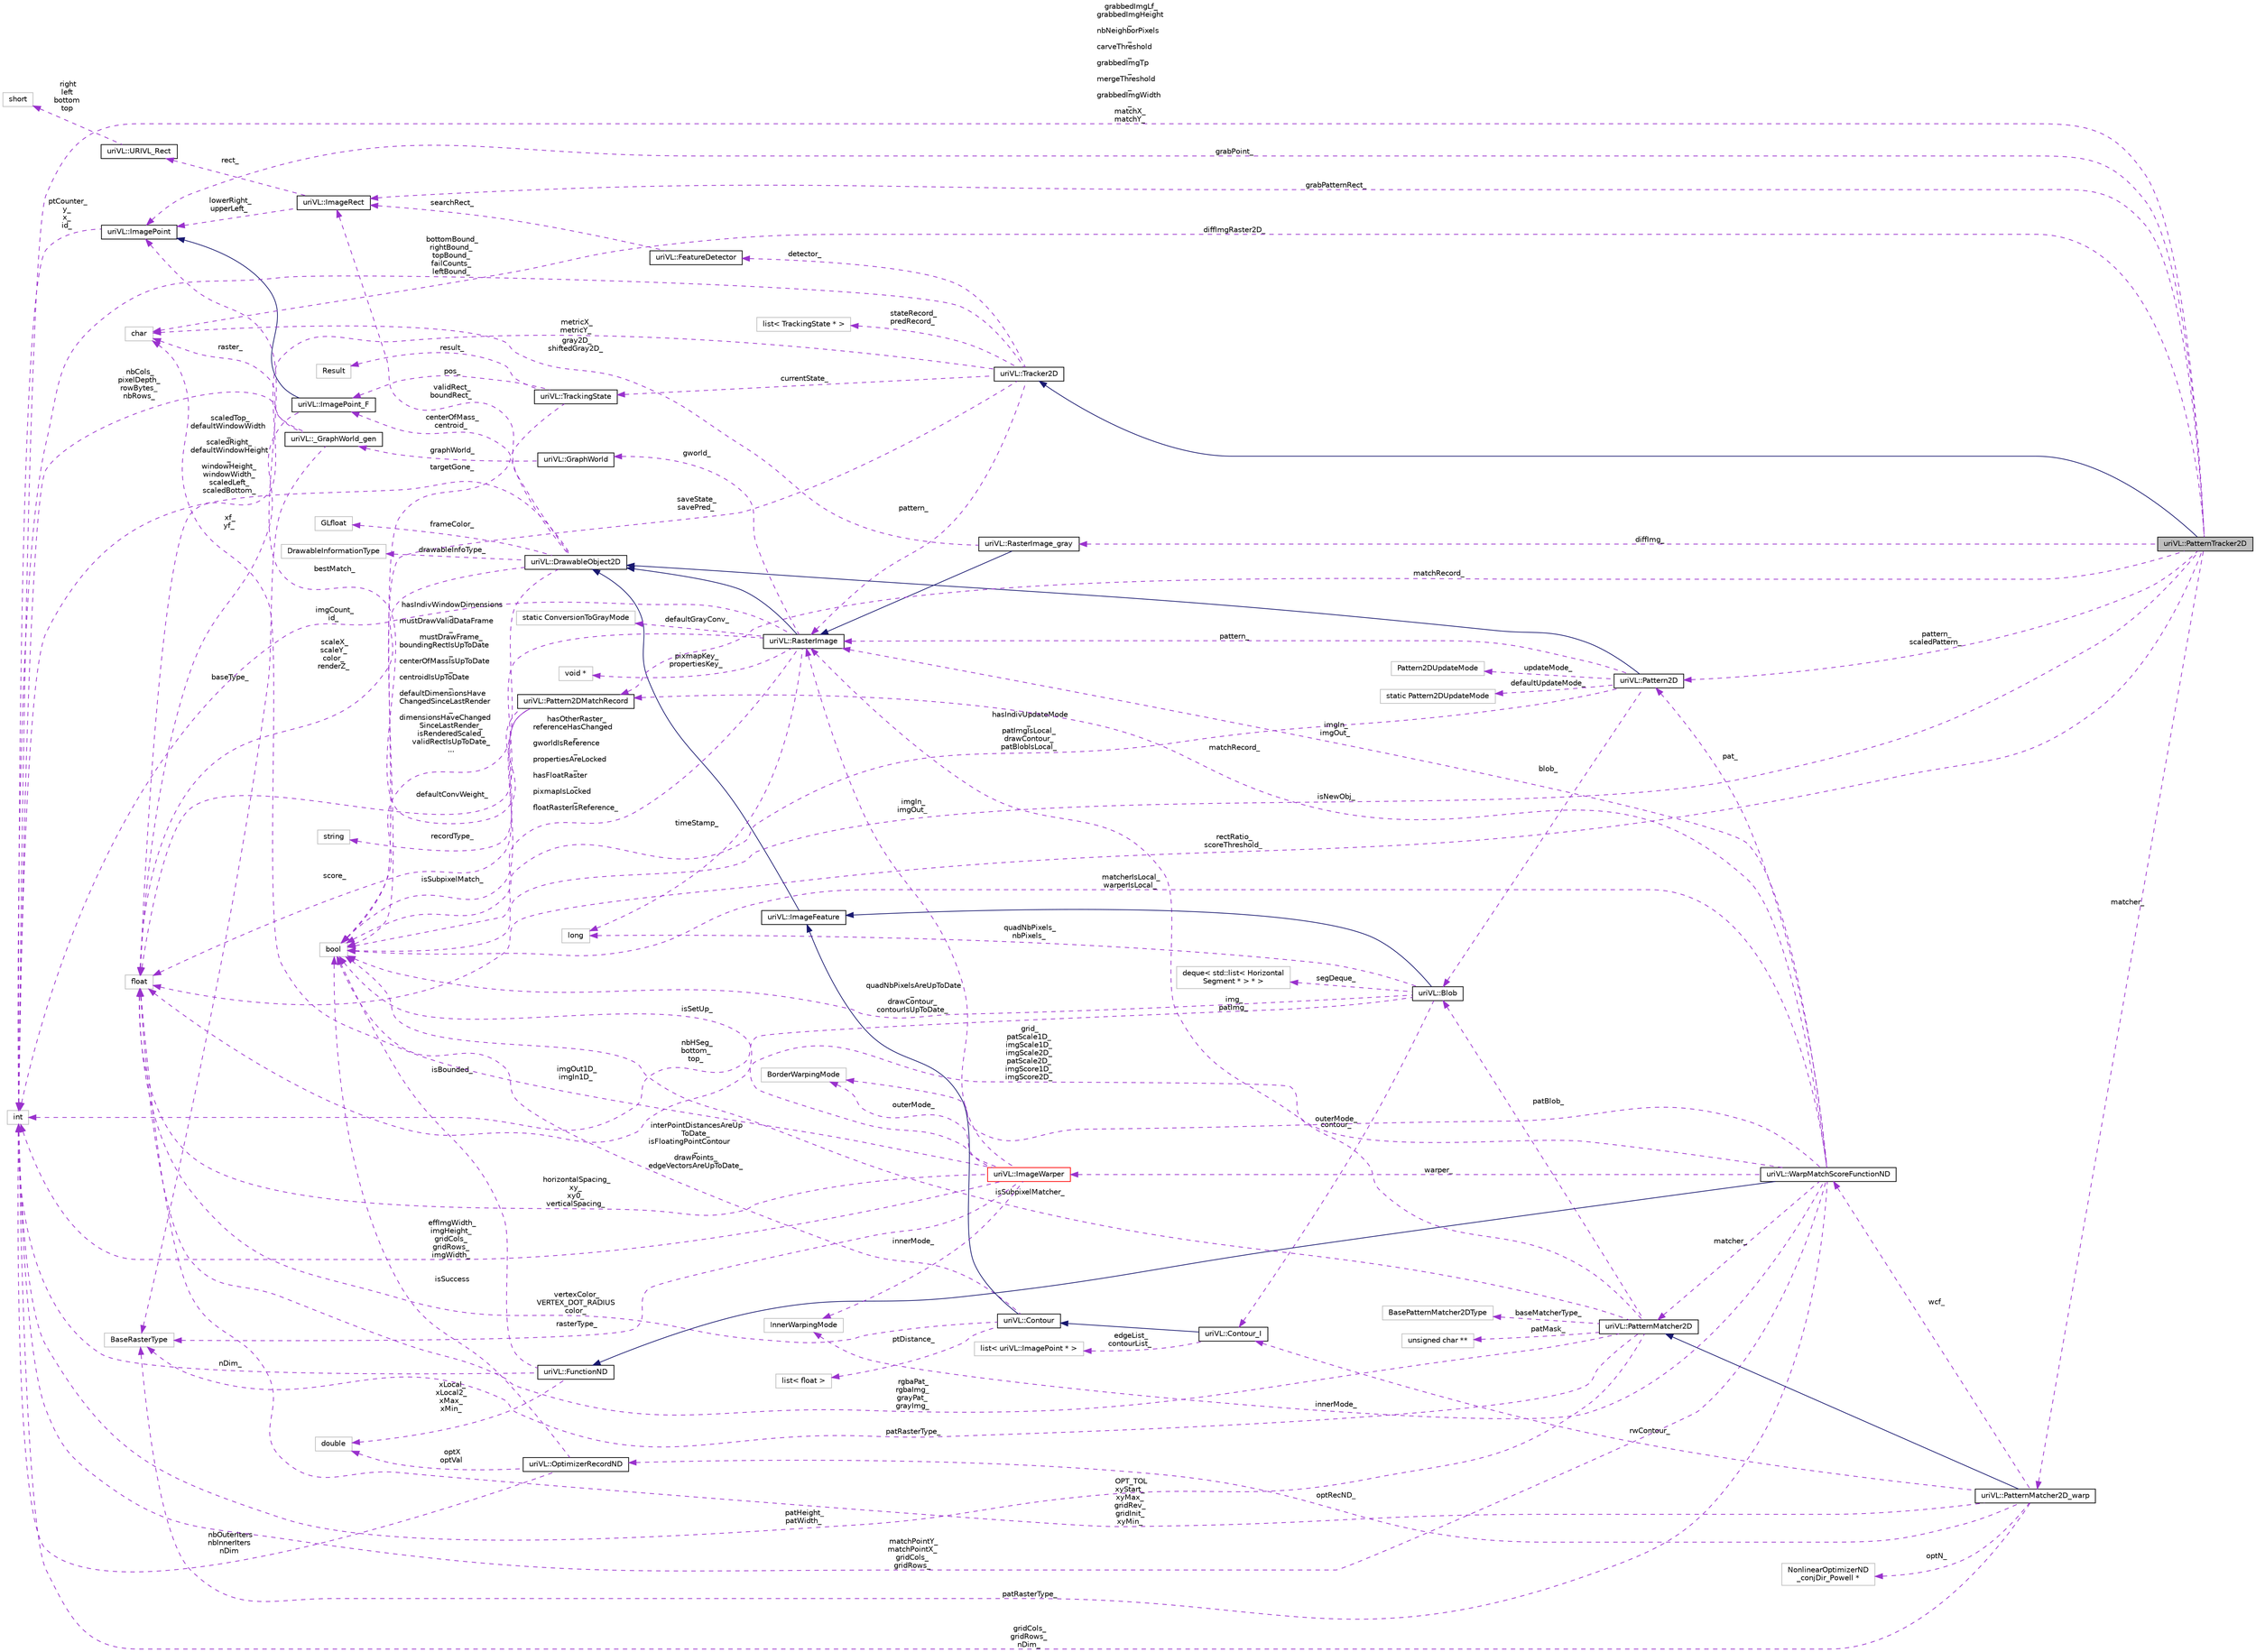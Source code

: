 digraph "uriVL::PatternTracker2D"
{
  edge [fontname="Helvetica",fontsize="10",labelfontname="Helvetica",labelfontsize="10"];
  node [fontname="Helvetica",fontsize="10",shape=record];
  rankdir="LR";
  Node1 [label="uriVL::PatternTracker2D",height=0.2,width=0.4,color="black", fillcolor="grey75", style="filled", fontcolor="black"];
  Node2 -> Node1 [dir="back",color="midnightblue",fontsize="10",style="solid",fontname="Helvetica"];
  Node2 [label="uriVL::Tracker2D",height=0.2,width=0.4,color="black", fillcolor="white", style="filled",URL="$classuriVL_1_1Tracker2D.html",tooltip="Right now I am confused as to what the Tracker2D class is really supposed to be doing: Track a single..."];
  Node3 -> Node2 [dir="back",color="darkorchid3",fontsize="10",style="dashed",label=" stateRecord_\npredRecord_" ,fontname="Helvetica"];
  Node3 [label="list\< TrackingState * \>",height=0.2,width=0.4,color="grey75", fillcolor="white", style="filled"];
  Node4 -> Node2 [dir="back",color="darkorchid3",fontsize="10",style="dashed",label=" metricX_\nmetricY_" ,fontname="Helvetica"];
  Node4 [label="float",height=0.2,width=0.4,color="grey75", fillcolor="white", style="filled"];
  Node5 -> Node2 [dir="back",color="darkorchid3",fontsize="10",style="dashed",label=" currentState_" ,fontname="Helvetica"];
  Node5 [label="uriVL::TrackingState",height=0.2,width=0.4,color="black", fillcolor="white", style="filled",URL="$classuriVL_1_1TrackingState.html"];
  Node6 -> Node5 [dir="back",color="darkorchid3",fontsize="10",style="dashed",label=" pos_" ,fontname="Helvetica"];
  Node6 [label="uriVL::ImagePoint_F",height=0.2,width=0.4,color="black", fillcolor="white", style="filled",URL="$classuriVL_1_1ImagePoint__F.html",tooltip="Implements the ImagePoint_F class. "];
  Node7 -> Node6 [dir="back",color="midnightblue",fontsize="10",style="solid",fontname="Helvetica"];
  Node7 [label="uriVL::ImagePoint",height=0.2,width=0.4,color="black", fillcolor="white", style="filled",URL="$classuriVL_1_1ImagePoint.html",tooltip="Implements the ImagePoint class. "];
  Node8 -> Node7 [dir="back",color="darkorchid3",fontsize="10",style="dashed",label=" ptCounter_\ny_\nx_\nid_" ,fontname="Helvetica"];
  Node8 [label="int",height=0.2,width=0.4,color="grey75", fillcolor="white", style="filled"];
  Node4 -> Node6 [dir="back",color="darkorchid3",fontsize="10",style="dashed",label=" xf_\nyf_" ,fontname="Helvetica"];
  Node9 -> Node5 [dir="back",color="darkorchid3",fontsize="10",style="dashed",label=" targetGone_" ,fontname="Helvetica"];
  Node9 [label="bool",height=0.2,width=0.4,color="grey75", fillcolor="white", style="filled"];
  Node10 -> Node5 [dir="back",color="darkorchid3",fontsize="10",style="dashed",label=" result_" ,fontname="Helvetica"];
  Node10 [label="Result",height=0.2,width=0.4,color="grey75", fillcolor="white", style="filled"];
  Node8 -> Node2 [dir="back",color="darkorchid3",fontsize="10",style="dashed",label=" bottomBound_\nrightBound_\ntopBound_\nfailCounts_\nleftBound_" ,fontname="Helvetica"];
  Node9 -> Node2 [dir="back",color="darkorchid3",fontsize="10",style="dashed",label=" saveState_\nsavePred_" ,fontname="Helvetica"];
  Node11 -> Node2 [dir="back",color="darkorchid3",fontsize="10",style="dashed",label=" detector_" ,fontname="Helvetica"];
  Node11 [label="uriVL::FeatureDetector",height=0.2,width=0.4,color="black", fillcolor="white", style="filled",URL="$classuriVL_1_1FeatureDetector.html",tooltip="FeatureDetector class. "];
  Node12 -> Node11 [dir="back",color="darkorchid3",fontsize="10",style="dashed",label=" searchRect_" ,fontname="Helvetica"];
  Node12 [label="uriVL::ImageRect",height=0.2,width=0.4,color="black", fillcolor="white", style="filled",URL="$classuriVL_1_1ImageRect.html",tooltip="Implements the ImageRect class. "];
  Node13 -> Node12 [dir="back",color="darkorchid3",fontsize="10",style="dashed",label=" rect_" ,fontname="Helvetica"];
  Node13 [label="uriVL::URIVL_Rect",height=0.2,width=0.4,color="black", fillcolor="white", style="filled",URL="$structuriVL_1_1URIVL__Rect.html",tooltip="For platforms not supported by Quicktime, we need to define Rect. "];
  Node14 -> Node13 [dir="back",color="darkorchid3",fontsize="10",style="dashed",label=" right\nleft\nbottom\ntop" ,fontname="Helvetica"];
  Node14 [label="short",height=0.2,width=0.4,color="grey75", fillcolor="white", style="filled"];
  Node7 -> Node12 [dir="back",color="darkorchid3",fontsize="10",style="dashed",label=" lowerRight_\nupperLeft_" ,fontname="Helvetica"];
  Node15 -> Node2 [dir="back",color="darkorchid3",fontsize="10",style="dashed",label=" pattern_" ,fontname="Helvetica"];
  Node15 [label="uriVL::RasterImage",height=0.2,width=0.4,color="black", fillcolor="white", style="filled",URL="$classuriVL_1_1RasterImage.html",tooltip="Virtual base image class. "];
  Node16 -> Node15 [dir="back",color="midnightblue",fontsize="10",style="solid",fontname="Helvetica"];
  Node16 [label="uriVL::DrawableObject2D",height=0.2,width=0.4,color="black", fillcolor="white", style="filled",URL="$classuriVL_1_1DrawableObject2D.html",tooltip="Virtual base DrawableObject2D class. "];
  Node17 -> Node16 [dir="back",color="darkorchid3",fontsize="10",style="dashed",label=" frameColor_" ,fontname="Helvetica"];
  Node17 [label="GLfloat",height=0.2,width=0.4,color="grey75", fillcolor="white", style="filled"];
  Node12 -> Node16 [dir="back",color="darkorchid3",fontsize="10",style="dashed",label=" validRect_\nboundRect_" ,fontname="Helvetica"];
  Node6 -> Node16 [dir="back",color="darkorchid3",fontsize="10",style="dashed",label=" centerOfMass_\ncentroid_" ,fontname="Helvetica"];
  Node4 -> Node16 [dir="back",color="darkorchid3",fontsize="10",style="dashed",label=" scaleX_\nscaleY_\ncolor_\nrenderZ_" ,fontname="Helvetica"];
  Node8 -> Node16 [dir="back",color="darkorchid3",fontsize="10",style="dashed",label=" scaledTop_\ndefaultWindowWidth\l_\nscaledRight_\ndefaultWindowHeight\l_\nwindowHeight_\nwindowWidth_\nscaledLeft_\nscaledBottom_" ,fontname="Helvetica"];
  Node9 -> Node16 [dir="back",color="darkorchid3",fontsize="10",style="dashed",label=" hasIndivWindowDimensions\l_\nmustDrawValidDataFrame\l_\nmustDrawFrame_\nboundingRectIsUpToDate\l_\ncenterOfMassIsUpToDate\l_\ncentroidIsUpToDate\l_\ndefaultDimensionsHave\lChangedSinceLastRender\l_\ndimensionsHaveChanged\lSinceLastRender_\nisRenderedScaled_\nvalidRectIsUpToDate_\n..." ,fontname="Helvetica"];
  Node18 -> Node16 [dir="back",color="darkorchid3",fontsize="10",style="dashed",label=" drawableInfoType_" ,fontname="Helvetica"];
  Node18 [label="DrawableInformationType",height=0.2,width=0.4,color="grey75", fillcolor="white", style="filled"];
  Node19 -> Node15 [dir="back",color="darkorchid3",fontsize="10",style="dashed",label=" gworld_" ,fontname="Helvetica"];
  Node19 [label="uriVL::GraphWorld",height=0.2,width=0.4,color="black", fillcolor="white", style="filled",URL="$classuriVL_1_1GraphWorld.html",tooltip="Implements the GraphWorld class. "];
  Node20 -> Node19 [dir="back",color="darkorchid3",fontsize="10",style="dashed",label=" graphWorld_" ,fontname="Helvetica"];
  Node20 [label="uriVL::_GraphWorld_gen",height=0.2,width=0.4,color="black", fillcolor="white", style="filled",URL="$classuriVL_1_1__GraphWorld__gen.html",tooltip="Implements the _GraphWorld_gen class. "];
  Node21 -> Node20 [dir="back",color="darkorchid3",fontsize="10",style="dashed",label=" raster_" ,fontname="Helvetica"];
  Node21 [label="char",height=0.2,width=0.4,color="grey75", fillcolor="white", style="filled"];
  Node22 -> Node20 [dir="back",color="darkorchid3",fontsize="10",style="dashed",label=" baseType_" ,fontname="Helvetica"];
  Node22 [label="BaseRasterType",height=0.2,width=0.4,color="grey75", fillcolor="white", style="filled"];
  Node8 -> Node20 [dir="back",color="darkorchid3",fontsize="10",style="dashed",label=" nbCols_\npixelDepth_\nrowBytes_\nnbRows_" ,fontname="Helvetica"];
  Node4 -> Node15 [dir="back",color="darkorchid3",fontsize="10",style="dashed",label=" defaultConvWeight_" ,fontname="Helvetica"];
  Node8 -> Node15 [dir="back",color="darkorchid3",fontsize="10",style="dashed",label=" imgCount_\nid_" ,fontname="Helvetica"];
  Node9 -> Node15 [dir="back",color="darkorchid3",fontsize="10",style="dashed",label=" hasOtherRaster_\nreferenceHasChanged\l_\ngworldIsReference\l_\npropertiesAreLocked\l_\nhasFloatRaster\l_\npixmapIsLocked\l_\nfloatRasterIsReference_" ,fontname="Helvetica"];
  Node23 -> Node15 [dir="back",color="darkorchid3",fontsize="10",style="dashed",label=" defaultGrayConv_" ,fontname="Helvetica"];
  Node23 [label="static ConversionToGrayMode",height=0.2,width=0.4,color="grey75", fillcolor="white", style="filled"];
  Node24 -> Node15 [dir="back",color="darkorchid3",fontsize="10",style="dashed",label=" timeStamp_" ,fontname="Helvetica"];
  Node24 [label="long",height=0.2,width=0.4,color="grey75", fillcolor="white", style="filled"];
  Node25 -> Node15 [dir="back",color="darkorchid3",fontsize="10",style="dashed",label=" pixmapKey_\npropertiesKey_" ,fontname="Helvetica"];
  Node25 [label="void *",height=0.2,width=0.4,color="grey75", fillcolor="white", style="filled"];
  Node12 -> Node1 [dir="back",color="darkorchid3",fontsize="10",style="dashed",label=" grabPatternRect_" ,fontname="Helvetica"];
  Node26 -> Node1 [dir="back",color="darkorchid3",fontsize="10",style="dashed",label=" matcher_" ,fontname="Helvetica"];
  Node26 [label="uriVL::PatternMatcher2D_warp",height=0.2,width=0.4,color="black", fillcolor="white", style="filled",URL="$classuriVL_1_1PatternMatcher2D__warp.html",tooltip="Pattern matcher that uses an image warper to compute a best match for a deformable template..."];
  Node27 -> Node26 [dir="back",color="midnightblue",fontsize="10",style="solid",fontname="Helvetica"];
  Node27 [label="uriVL::PatternMatcher2D",height=0.2,width=0.4,color="black", fillcolor="white", style="filled",URL="$classuriVL_1_1PatternMatcher2D.html",tooltip="Parent class for all 2D pattern matchers. "];
  Node28 -> Node27 [dir="back",color="darkorchid3",fontsize="10",style="dashed",label=" baseMatcherType_" ,fontname="Helvetica"];
  Node28 [label="BasePatternMatcher2DType",height=0.2,width=0.4,color="grey75", fillcolor="white", style="filled"];
  Node29 -> Node27 [dir="back",color="darkorchid3",fontsize="10",style="dashed",label=" patMask_" ,fontname="Helvetica"];
  Node29 [label="unsigned char **",height=0.2,width=0.4,color="grey75", fillcolor="white", style="filled"];
  Node4 -> Node27 [dir="back",color="darkorchid3",fontsize="10",style="dashed",label=" rgbaPat_\nrgbaImg_\ngrayPat_\ngrayImg_" ,fontname="Helvetica"];
  Node30 -> Node27 [dir="back",color="darkorchid3",fontsize="10",style="dashed",label=" patBlob_" ,fontname="Helvetica"];
  Node30 [label="uriVL::Blob",height=0.2,width=0.4,color="black", fillcolor="white", style="filled",URL="$classuriVL_1_1Blob.html",tooltip="XPair is used in fillHoles(), indicating each covered segment upstairs/downstairs for each line of Ho..."];
  Node31 -> Node30 [dir="back",color="midnightblue",fontsize="10",style="solid",fontname="Helvetica"];
  Node31 [label="uriVL::ImageFeature",height=0.2,width=0.4,color="black", fillcolor="white", style="filled",URL="$classuriVL_1_1ImageFeature.html",tooltip="Abstract base class of Blob, Segment, Corner... "];
  Node16 -> Node31 [dir="back",color="midnightblue",fontsize="10",style="solid",fontname="Helvetica"];
  Node32 -> Node30 [dir="back",color="darkorchid3",fontsize="10",style="dashed",label=" segDeque_" ,fontname="Helvetica"];
  Node32 [label="deque\< std::list\< Horizontal\lSegment * \> * \>",height=0.2,width=0.4,color="grey75", fillcolor="white", style="filled"];
  Node33 -> Node30 [dir="back",color="darkorchid3",fontsize="10",style="dashed",label=" contour_" ,fontname="Helvetica"];
  Node33 [label="uriVL::Contour_I",height=0.2,width=0.4,color="black", fillcolor="white", style="filled",URL="$classuriVL_1_1Contour__I.html",tooltip="A Countour_I is a set of ImagePoint objects (intetger coordinates) which compose a closed curve..."];
  Node34 -> Node33 [dir="back",color="midnightblue",fontsize="10",style="solid",fontname="Helvetica"];
  Node34 [label="uriVL::Contour",height=0.2,width=0.4,color="black", fillcolor="white", style="filled",URL="$classuriVL_1_1Contour.html",tooltip="Set of ImagePoint objects which form a closed curve. "];
  Node31 -> Node34 [dir="back",color="midnightblue",fontsize="10",style="solid",fontname="Helvetica"];
  Node4 -> Node34 [dir="back",color="darkorchid3",fontsize="10",style="dashed",label=" vertexColor_\nVERTEX_DOT_RADIUS\ncolor_" ,fontname="Helvetica"];
  Node9 -> Node34 [dir="back",color="darkorchid3",fontsize="10",style="dashed",label=" interPointDistancesAreUp\lToDate_\nisFloatingPointContour\l_\ndrawPoints_\nedgeVectorsAreUpToDate_" ,fontname="Helvetica"];
  Node35 -> Node34 [dir="back",color="darkorchid3",fontsize="10",style="dashed",label=" ptDistance_" ,fontname="Helvetica"];
  Node35 [label="list\< float \>",height=0.2,width=0.4,color="grey75", fillcolor="white", style="filled"];
  Node36 -> Node33 [dir="back",color="darkorchid3",fontsize="10",style="dashed",label=" edgeList_\ncontourList_" ,fontname="Helvetica"];
  Node36 [label="list\< uriVL::ImagePoint * \>",height=0.2,width=0.4,color="grey75", fillcolor="white", style="filled"];
  Node8 -> Node30 [dir="back",color="darkorchid3",fontsize="10",style="dashed",label=" nbHSeg_\nbottom_\ntop_" ,fontname="Helvetica"];
  Node9 -> Node30 [dir="back",color="darkorchid3",fontsize="10",style="dashed",label=" quadNbPixelsAreUpToDate\l_\ndrawContour_\ncontourIsUpToDate_" ,fontname="Helvetica"];
  Node24 -> Node30 [dir="back",color="darkorchid3",fontsize="10",style="dashed",label=" quadNbPixels_\nnbPixels_" ,fontname="Helvetica"];
  Node22 -> Node27 [dir="back",color="darkorchid3",fontsize="10",style="dashed",label=" patRasterType_" ,fontname="Helvetica"];
  Node8 -> Node27 [dir="back",color="darkorchid3",fontsize="10",style="dashed",label=" patHeight_\npatWidth_" ,fontname="Helvetica"];
  Node9 -> Node27 [dir="back",color="darkorchid3",fontsize="10",style="dashed",label=" isSubpixelMatcher_" ,fontname="Helvetica"];
  Node15 -> Node27 [dir="back",color="darkorchid3",fontsize="10",style="dashed",label=" img_\npatImg_" ,fontname="Helvetica"];
  Node4 -> Node26 [dir="back",color="darkorchid3",fontsize="10",style="dashed",label=" OPT_TOL\nxyStart_\nxyMax_\ngridRev_\ngridInit_\nxyMin_" ,fontname="Helvetica"];
  Node33 -> Node26 [dir="back",color="darkorchid3",fontsize="10",style="dashed",label=" rwContour_" ,fontname="Helvetica"];
  Node37 -> Node26 [dir="back",color="darkorchid3",fontsize="10",style="dashed",label=" optRecND_" ,fontname="Helvetica"];
  Node37 [label="uriVL::OptimizerRecordND",height=0.2,width=0.4,color="black", fillcolor="white", style="filled",URL="$classuriVL_1_1OptimizerRecordND.html",tooltip="A simple structure to hold the results of a nD optimization process. "];
  Node38 -> Node37 [dir="back",color="darkorchid3",fontsize="10",style="dashed",label=" optX\noptVal" ,fontname="Helvetica"];
  Node38 [label="double",height=0.2,width=0.4,color="grey75", fillcolor="white", style="filled"];
  Node8 -> Node37 [dir="back",color="darkorchid3",fontsize="10",style="dashed",label=" nbOuterIters\nnbInnerIters\nnDim" ,fontname="Helvetica"];
  Node9 -> Node37 [dir="back",color="darkorchid3",fontsize="10",style="dashed",label=" isSuccess" ,fontname="Helvetica"];
  Node39 -> Node26 [dir="back",color="darkorchid3",fontsize="10",style="dashed",label=" wcf_" ,fontname="Helvetica"];
  Node39 [label="uriVL::WarpMatchScoreFunctionND",height=0.2,width=0.4,color="black", fillcolor="white", style="filled",URL="$classuriVL_1_1WarpMatchScoreFunctionND.html",tooltip="Warping Matching Score Function nD. "];
  Node40 -> Node39 [dir="back",color="midnightblue",fontsize="10",style="solid",fontname="Helvetica"];
  Node40 [label="uriVL::FunctionND",height=0.2,width=0.4,color="black", fillcolor="white", style="filled",URL="$classuriVL_1_1FunctionND.html",tooltip="Pure virtual parent class for all n-dimensional functions. "];
  Node38 -> Node40 [dir="back",color="darkorchid3",fontsize="10",style="dashed",label=" xLocal_\nxLocal2_\nxMax_\nxMin_" ,fontname="Helvetica"];
  Node8 -> Node40 [dir="back",color="darkorchid3",fontsize="10",style="dashed",label=" nDim_" ,fontname="Helvetica"];
  Node9 -> Node40 [dir="back",color="darkorchid3",fontsize="10",style="dashed",label=" isBounded_" ,fontname="Helvetica"];
  Node4 -> Node39 [dir="back",color="darkorchid3",fontsize="10",style="dashed",label=" grid_\npatScale1D_\nimgScale1D_\nimgScale2D_\npatScale2D_\nimgScore1D_\nimgScore2D_" ,fontname="Helvetica"];
  Node41 -> Node39 [dir="back",color="darkorchid3",fontsize="10",style="dashed",label=" matchRecord_" ,fontname="Helvetica"];
  Node41 [label="uriVL::Pattern2DMatchRecord",height=0.2,width=0.4,color="black", fillcolor="white", style="filled",URL="$classuriVL_1_1Pattern2DMatchRecord.html",tooltip="Holds the records of a 2D matching result. "];
  Node4 -> Node41 [dir="back",color="darkorchid3",fontsize="10",style="dashed",label=" score_" ,fontname="Helvetica"];
  Node42 -> Node41 [dir="back",color="darkorchid3",fontsize="10",style="dashed",label=" recordType_" ,fontname="Helvetica"];
  Node42 [label="string",height=0.2,width=0.4,color="grey75", fillcolor="white", style="filled"];
  Node9 -> Node41 [dir="back",color="darkorchid3",fontsize="10",style="dashed",label=" isSubpixelMatch_" ,fontname="Helvetica"];
  Node7 -> Node41 [dir="back",color="darkorchid3",fontsize="10",style="dashed",label=" bestMatch_" ,fontname="Helvetica"];
  Node27 -> Node39 [dir="back",color="darkorchid3",fontsize="10",style="dashed",label=" matcher_" ,fontname="Helvetica"];
  Node22 -> Node39 [dir="back",color="darkorchid3",fontsize="10",style="dashed",label=" patRasterType_" ,fontname="Helvetica"];
  Node43 -> Node39 [dir="back",color="darkorchid3",fontsize="10",style="dashed",label=" pat_" ,fontname="Helvetica"];
  Node43 [label="uriVL::Pattern2D",height=0.2,width=0.4,color="black", fillcolor="white", style="filled",URL="$classuriVL_1_1Pattern2D.html",tooltip="A Pattern2D is defined as a connected set of pixels. "];
  Node16 -> Node43 [dir="back",color="midnightblue",fontsize="10",style="solid",fontname="Helvetica"];
  Node30 -> Node43 [dir="back",color="darkorchid3",fontsize="10",style="dashed",label=" blob_" ,fontname="Helvetica"];
  Node9 -> Node43 [dir="back",color="darkorchid3",fontsize="10",style="dashed",label=" hasIndivUpdateMode\l_\npatImgIsLocal_\ndrawContour_\npatBlobIsLocal_" ,fontname="Helvetica"];
  Node44 -> Node43 [dir="back",color="darkorchid3",fontsize="10",style="dashed",label=" defaultUpdateMode_" ,fontname="Helvetica"];
  Node44 [label="static Pattern2DUpdateMode",height=0.2,width=0.4,color="grey75", fillcolor="white", style="filled"];
  Node45 -> Node43 [dir="back",color="darkorchid3",fontsize="10",style="dashed",label=" updateMode_" ,fontname="Helvetica"];
  Node45 [label="Pattern2DUpdateMode",height=0.2,width=0.4,color="grey75", fillcolor="white", style="filled"];
  Node15 -> Node43 [dir="back",color="darkorchid3",fontsize="10",style="dashed",label=" pattern_" ,fontname="Helvetica"];
  Node8 -> Node39 [dir="back",color="darkorchid3",fontsize="10",style="dashed",label=" matchPointY_\nmatchPointX_\ngridCols_\ngridRows_" ,fontname="Helvetica"];
  Node9 -> Node39 [dir="back",color="darkorchid3",fontsize="10",style="dashed",label=" matcherIsLocal_\nwarperIsLocal_" ,fontname="Helvetica"];
  Node46 -> Node39 [dir="back",color="darkorchid3",fontsize="10",style="dashed",label=" outerMode_" ,fontname="Helvetica"];
  Node46 [label="BorderWarpingMode",height=0.2,width=0.4,color="grey75", fillcolor="white", style="filled"];
  Node47 -> Node39 [dir="back",color="darkorchid3",fontsize="10",style="dashed",label=" warper_" ,fontname="Helvetica"];
  Node47 [label="uriVL::ImageWarper",height=0.2,width=0.4,color="red", fillcolor="white", style="filled",URL="$classuriVL_1_1ImageWarper.html",tooltip="Virtual parent class for all image warper object. "];
  Node21 -> Node47 [dir="back",color="darkorchid3",fontsize="10",style="dashed",label=" imgOut1D_\nimgIn1D_" ,fontname="Helvetica"];
  Node4 -> Node47 [dir="back",color="darkorchid3",fontsize="10",style="dashed",label=" horizontalSpacing_\nxy_\nxy0_\nverticalSpacing_" ,fontname="Helvetica"];
  Node22 -> Node47 [dir="back",color="darkorchid3",fontsize="10",style="dashed",label=" rasterType_" ,fontname="Helvetica"];
  Node8 -> Node47 [dir="back",color="darkorchid3",fontsize="10",style="dashed",label=" effImgWidth_\nimgHeight_\ngridCols_\ngridRows_\nimgWidth_" ,fontname="Helvetica"];
  Node9 -> Node47 [dir="back",color="darkorchid3",fontsize="10",style="dashed",label=" isSetUp_" ,fontname="Helvetica"];
  Node46 -> Node47 [dir="back",color="darkorchid3",fontsize="10",style="dashed",label=" outerMode_" ,fontname="Helvetica"];
  Node15 -> Node47 [dir="back",color="darkorchid3",fontsize="10",style="dashed",label=" imgIn_\nimgOut_" ,fontname="Helvetica"];
  Node48 -> Node47 [dir="back",color="darkorchid3",fontsize="10",style="dashed",label=" innerMode_" ,fontname="Helvetica"];
  Node48 [label="InnerWarpingMode",height=0.2,width=0.4,color="grey75", fillcolor="white", style="filled"];
  Node15 -> Node39 [dir="back",color="darkorchid3",fontsize="10",style="dashed",label=" imgIn_\nimgOut_" ,fontname="Helvetica"];
  Node48 -> Node39 [dir="back",color="darkorchid3",fontsize="10",style="dashed",label=" innerMode_" ,fontname="Helvetica"];
  Node8 -> Node26 [dir="back",color="darkorchid3",fontsize="10",style="dashed",label=" gridCols_\ngridRows_\nnDim_" ,fontname="Helvetica"];
  Node49 -> Node26 [dir="back",color="darkorchid3",fontsize="10",style="dashed",label=" optN_" ,fontname="Helvetica"];
  Node49 [label="NonlinearOptimizerND\l_conjDir_Powell *",height=0.2,width=0.4,color="grey75", fillcolor="white", style="filled"];
  Node21 -> Node1 [dir="back",color="darkorchid3",fontsize="10",style="dashed",label=" diffImgRaster2D_" ,fontname="Helvetica"];
  Node4 -> Node1 [dir="back",color="darkorchid3",fontsize="10",style="dashed",label=" rectRatio_\nscoreThreshold_" ,fontname="Helvetica"];
  Node41 -> Node1 [dir="back",color="darkorchid3",fontsize="10",style="dashed",label=" matchRecord_" ,fontname="Helvetica"];
  Node50 -> Node1 [dir="back",color="darkorchid3",fontsize="10",style="dashed",label=" diffImg_" ,fontname="Helvetica"];
  Node50 [label="uriVL::RasterImage_gray",height=0.2,width=0.4,color="black", fillcolor="white", style="filled",URL="$classuriVL_1_1RasterImage__gray.html",tooltip="Base gray-level image class. "];
  Node15 -> Node50 [dir="back",color="midnightblue",fontsize="10",style="solid",fontname="Helvetica"];
  Node21 -> Node50 [dir="back",color="darkorchid3",fontsize="10",style="dashed",label=" gray2D_\nshiftedGray2D_" ,fontname="Helvetica"];
  Node8 -> Node1 [dir="back",color="darkorchid3",fontsize="10",style="dashed",label=" grabbedImgLf_\ngrabbedImgHeight\l_\nnbNeighborPixels\l_\ncarveThreshold\l_\ngrabbedImgTp\l_\nmergeThreshold\l_\ngrabbedImgWidth\l_\nmatchX_\nmatchY_" ,fontname="Helvetica"];
  Node43 -> Node1 [dir="back",color="darkorchid3",fontsize="10",style="dashed",label=" pattern_\nscaledPattern_" ,fontname="Helvetica"];
  Node7 -> Node1 [dir="back",color="darkorchid3",fontsize="10",style="dashed",label=" grabPoint_" ,fontname="Helvetica"];
  Node9 -> Node1 [dir="back",color="darkorchid3",fontsize="10",style="dashed",label=" isNewObj_" ,fontname="Helvetica"];
}
